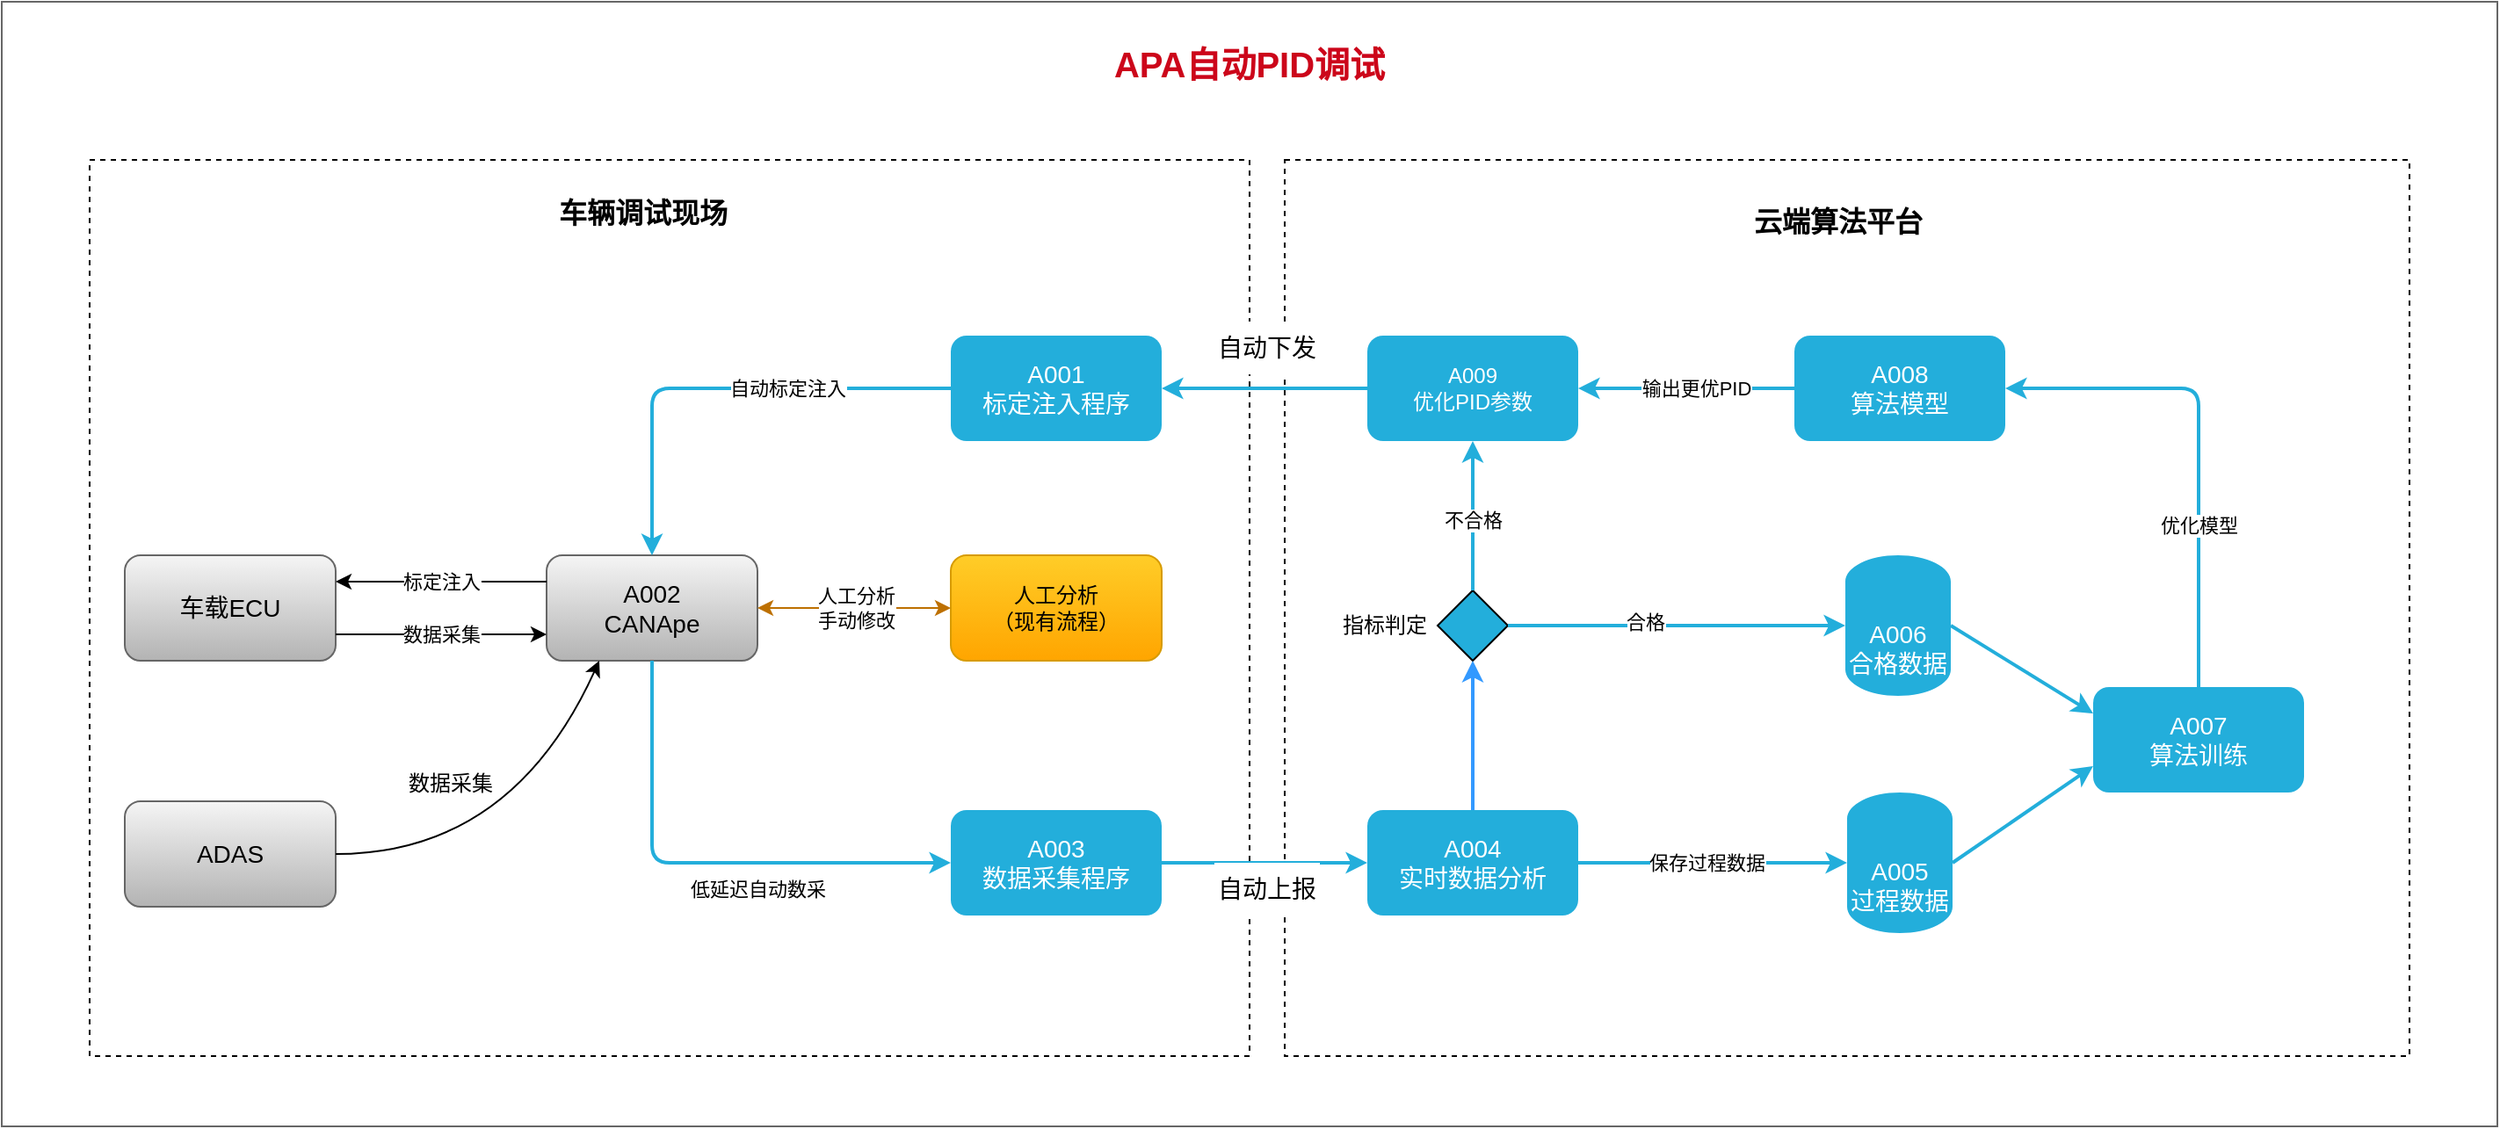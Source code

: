 <mxfile version="20.2.4" type="github">
  <diagram id="gSlv95_4RIC7wDLJ_D38" name="第 1 页">
    <mxGraphModel dx="2066" dy="1128" grid="1" gridSize="10" guides="1" tooltips="1" connect="1" arrows="1" fold="1" page="1" pageScale="1" pageWidth="827" pageHeight="1169" math="0" shadow="0">
      <root>
        <mxCell id="0" />
        <mxCell id="1" parent="0" />
        <mxCell id="a_lZ2sSl408J0I851wid-6" value="" style="rounded=0;whiteSpace=wrap;html=1;labelBorderColor=none;fontSize=16;strokeWidth=1;gradientDirection=south;fillStyle=auto;fillColor=#FFFFFF;gradientColor=none;strokeColor=#666666;" vertex="1" parent="1">
          <mxGeometry x="10" y="80" width="1420" height="640" as="geometry" />
        </mxCell>
        <mxCell id="lMwt3xtERxKwk5VagIGB-60" value="" style="rounded=0;whiteSpace=wrap;html=1;fontSize=16;dashed=1;" parent="1" vertex="1">
          <mxGeometry x="740" y="170" width="640" height="510" as="geometry" />
        </mxCell>
        <mxCell id="lMwt3xtERxKwk5VagIGB-58" value="" style="rounded=0;whiteSpace=wrap;html=1;fontSize=16;dashed=1;" parent="1" vertex="1">
          <mxGeometry x="60" y="170" width="660" height="510" as="geometry" />
        </mxCell>
        <mxCell id="lMwt3xtERxKwk5VagIGB-2" value="车载ECU" style="rounded=1;whiteSpace=wrap;html=1;fillColor=#f5f5f5;gradientColor=#b3b3b3;strokeColor=#666666;fontSize=14;" parent="1" vertex="1">
          <mxGeometry x="80" y="395" width="120" height="60" as="geometry" />
        </mxCell>
        <mxCell id="lMwt3xtERxKwk5VagIGB-4" value="A002&lt;br&gt;CANApe" style="rounded=1;whiteSpace=wrap;html=1;fillColor=#f5f5f5;gradientColor=#b3b3b3;strokeColor=#666666;fontSize=14;" parent="1" vertex="1">
          <mxGeometry x="320" y="395" width="120" height="60" as="geometry" />
        </mxCell>
        <mxCell id="lMwt3xtERxKwk5VagIGB-5" value="A003&lt;br&gt;数据采集程序" style="rounded=1;whiteSpace=wrap;html=1;fillColor=#23AEDB;gradientColor=none;strokeColor=none;fontColor=#FFFFFF;strokeWidth=2;fontSize=14;" parent="1" vertex="1">
          <mxGeometry x="550" y="540" width="120" height="60" as="geometry" />
        </mxCell>
        <mxCell id="lMwt3xtERxKwk5VagIGB-6" value="A004&lt;br&gt;实时数据分析" style="rounded=1;whiteSpace=wrap;html=1;fillColor=#23AEDB;gradientColor=none;strokeColor=none;fontColor=#FFFFFF;strokeWidth=2;fontSize=14;" parent="1" vertex="1">
          <mxGeometry x="787" y="540" width="120" height="60" as="geometry" />
        </mxCell>
        <mxCell id="lMwt3xtERxKwk5VagIGB-7" value="A001 &lt;br&gt;标定注入程序" style="rounded=1;whiteSpace=wrap;html=1;fillColor=#23AEDB;gradientColor=none;strokeColor=none;fontColor=#FFFFFF;strokeWidth=2;fontSize=14;" parent="1" vertex="1">
          <mxGeometry x="550" y="270" width="120" height="60" as="geometry" />
        </mxCell>
        <mxCell id="lMwt3xtERxKwk5VagIGB-9" value="" style="endArrow=classic;html=1;rounded=0;exitX=1;exitY=0.75;exitDx=0;exitDy=0;entryX=0;entryY=0.75;entryDx=0;entryDy=0;" parent="1" source="lMwt3xtERxKwk5VagIGB-2" target="lMwt3xtERxKwk5VagIGB-4" edge="1">
          <mxGeometry width="50" height="50" relative="1" as="geometry">
            <mxPoint x="240" y="460" as="sourcePoint" />
            <mxPoint x="290" y="410" as="targetPoint" />
            <Array as="points" />
          </mxGeometry>
        </mxCell>
        <mxCell id="lMwt3xtERxKwk5VagIGB-10" value="数据采集" style="edgeLabel;html=1;align=center;verticalAlign=middle;resizable=0;points=[];" parent="lMwt3xtERxKwk5VagIGB-9" vertex="1" connectable="0">
          <mxGeometry x="-0.417" y="2" relative="1" as="geometry">
            <mxPoint x="25" y="2" as="offset" />
          </mxGeometry>
        </mxCell>
        <mxCell id="lMwt3xtERxKwk5VagIGB-11" value="标定注入" style="endArrow=classic;html=1;rounded=0;entryX=1;entryY=0.25;entryDx=0;entryDy=0;exitX=0;exitY=0.25;exitDx=0;exitDy=0;" parent="1" source="lMwt3xtERxKwk5VagIGB-4" target="lMwt3xtERxKwk5VagIGB-2" edge="1">
          <mxGeometry width="50" height="50" relative="1" as="geometry">
            <mxPoint x="260" y="670" as="sourcePoint" />
            <mxPoint x="310" y="620" as="targetPoint" />
          </mxGeometry>
        </mxCell>
        <mxCell id="lMwt3xtERxKwk5VagIGB-14" value="" style="endArrow=classic;html=1;rounded=1;exitX=0;exitY=0.5;exitDx=0;exitDy=0;fillColor=#d5e8d4;gradientColor=#97d077;strokeColor=#23AEDB;strokeWidth=2;" parent="1" source="lMwt3xtERxKwk5VagIGB-7" target="lMwt3xtERxKwk5VagIGB-4" edge="1">
          <mxGeometry width="50" height="50" relative="1" as="geometry">
            <mxPoint x="390" y="600" as="sourcePoint" />
            <mxPoint x="370" y="460" as="targetPoint" />
            <Array as="points">
              <mxPoint x="380" y="300" />
            </Array>
          </mxGeometry>
        </mxCell>
        <mxCell id="lMwt3xtERxKwk5VagIGB-15" value="自动标定注入" style="edgeLabel;html=1;align=center;verticalAlign=middle;resizable=0;points=[];" parent="lMwt3xtERxKwk5VagIGB-14" vertex="1" connectable="0">
          <mxGeometry x="-0.156" y="3" relative="1" as="geometry">
            <mxPoint x="19" y="-3" as="offset" />
          </mxGeometry>
        </mxCell>
        <mxCell id="lMwt3xtERxKwk5VagIGB-16" value="" style="endArrow=classic;html=1;rounded=1;entryX=0;entryY=0.5;entryDx=0;entryDy=0;exitX=0.5;exitY=1;exitDx=0;exitDy=0;fillColor=#d5e8d4;gradientColor=#97d077;strokeColor=#23AEDB;strokeWidth=2;" parent="1" source="lMwt3xtERxKwk5VagIGB-4" target="lMwt3xtERxKwk5VagIGB-5" edge="1">
          <mxGeometry width="50" height="50" relative="1" as="geometry">
            <mxPoint x="230" y="650" as="sourcePoint" />
            <mxPoint x="280" y="600" as="targetPoint" />
            <Array as="points">
              <mxPoint x="380" y="570" />
            </Array>
          </mxGeometry>
        </mxCell>
        <mxCell id="lMwt3xtERxKwk5VagIGB-17" value="低延迟自动数采" style="edgeLabel;html=1;align=center;verticalAlign=middle;resizable=0;points=[];" parent="lMwt3xtERxKwk5VagIGB-16" vertex="1" connectable="0">
          <mxGeometry x="-0.244" relative="1" as="geometry">
            <mxPoint x="60" y="22" as="offset" />
          </mxGeometry>
        </mxCell>
        <mxCell id="lMwt3xtERxKwk5VagIGB-22" value="A009&lt;br&gt;优化PID参数" style="rounded=1;whiteSpace=wrap;html=1;fillColor=#23AEDB;gradientColor=none;strokeColor=none;fontColor=#FFFFFF;strokeWidth=2;" parent="1" vertex="1">
          <mxGeometry x="787" y="270" width="120" height="60" as="geometry" />
        </mxCell>
        <mxCell id="lMwt3xtERxKwk5VagIGB-25" value="" style="rhombus;whiteSpace=wrap;html=1;fillColor=#23AEDB;" parent="1" vertex="1">
          <mxGeometry x="827" y="415" width="40" height="40" as="geometry" />
        </mxCell>
        <mxCell id="lMwt3xtERxKwk5VagIGB-26" value="指标判定" style="text;html=1;strokeColor=none;fillColor=none;align=center;verticalAlign=middle;whiteSpace=wrap;rounded=0;" parent="1" vertex="1">
          <mxGeometry x="767" y="420" width="60" height="30" as="geometry" />
        </mxCell>
        <mxCell id="lMwt3xtERxKwk5VagIGB-27" value="" style="endArrow=classic;html=1;rounded=0;exitX=0.5;exitY=0;exitDx=0;exitDy=0;entryX=0.5;entryY=1;entryDx=0;entryDy=0;strokeColor=#3399FF;strokeWidth=2;" parent="1" source="lMwt3xtERxKwk5VagIGB-6" target="lMwt3xtERxKwk5VagIGB-25" edge="1">
          <mxGeometry width="50" height="50" relative="1" as="geometry">
            <mxPoint x="780" y="460" as="sourcePoint" />
            <mxPoint x="830" y="410" as="targetPoint" />
          </mxGeometry>
        </mxCell>
        <mxCell id="lMwt3xtERxKwk5VagIGB-28" value="" style="endArrow=classic;html=1;rounded=0;exitX=0.5;exitY=0;exitDx=0;exitDy=0;entryX=0.5;entryY=1;entryDx=0;entryDy=0;strokeColor=#23AEDB;strokeWidth=2;" parent="1" source="lMwt3xtERxKwk5VagIGB-25" target="lMwt3xtERxKwk5VagIGB-22" edge="1">
          <mxGeometry width="50" height="50" relative="1" as="geometry">
            <mxPoint x="840" y="380" as="sourcePoint" />
            <mxPoint x="890" y="330" as="targetPoint" />
          </mxGeometry>
        </mxCell>
        <mxCell id="lMwt3xtERxKwk5VagIGB-32" value="不合格" style="edgeLabel;html=1;align=center;verticalAlign=middle;resizable=0;points=[];" parent="lMwt3xtERxKwk5VagIGB-28" vertex="1" connectable="0">
          <mxGeometry x="0.16" y="4" relative="1" as="geometry">
            <mxPoint x="4" y="9" as="offset" />
          </mxGeometry>
        </mxCell>
        <mxCell id="lMwt3xtERxKwk5VagIGB-30" value="" style="endArrow=classic;html=1;rounded=0;exitX=1;exitY=0.5;exitDx=0;exitDy=0;entryX=0;entryY=0.5;entryDx=0;entryDy=0;entryPerimeter=0;fillColor=#d5e8d4;gradientColor=#97d077;strokeColor=#23AEDB;strokeWidth=2;" parent="1" source="lMwt3xtERxKwk5VagIGB-25" target="lMwt3xtERxKwk5VagIGB-41" edge="1">
          <mxGeometry width="50" height="50" relative="1" as="geometry">
            <mxPoint x="900" y="420" as="sourcePoint" />
            <mxPoint x="970" y="400" as="targetPoint" />
          </mxGeometry>
        </mxCell>
        <mxCell id="lMwt3xtERxKwk5VagIGB-31" value="合格" style="edgeLabel;html=1;align=center;verticalAlign=middle;resizable=0;points=[];" parent="lMwt3xtERxKwk5VagIGB-30" vertex="1" connectable="0">
          <mxGeometry x="-0.188" y="2" relative="1" as="geometry">
            <mxPoint as="offset" />
          </mxGeometry>
        </mxCell>
        <mxCell id="lMwt3xtERxKwk5VagIGB-33" value="ADAS" style="rounded=1;whiteSpace=wrap;html=1;fillColor=#f5f5f5;gradientColor=#b3b3b3;strokeColor=#666666;fontSize=14;" parent="1" vertex="1">
          <mxGeometry x="80" y="535" width="120" height="60" as="geometry" />
        </mxCell>
        <mxCell id="lMwt3xtERxKwk5VagIGB-34" value="" style="endArrow=classic;html=1;exitX=1;exitY=0.5;exitDx=0;exitDy=0;entryX=0.25;entryY=1;entryDx=0;entryDy=0;curved=1;" parent="1" source="lMwt3xtERxKwk5VagIGB-33" target="lMwt3xtERxKwk5VagIGB-4" edge="1">
          <mxGeometry width="50" height="50" relative="1" as="geometry">
            <mxPoint x="260" y="630" as="sourcePoint" />
            <mxPoint x="310" y="580" as="targetPoint" />
            <Array as="points">
              <mxPoint x="300" y="565" />
            </Array>
          </mxGeometry>
        </mxCell>
        <mxCell id="lMwt3xtERxKwk5VagIGB-35" value="数据采集" style="text;html=1;align=center;verticalAlign=middle;resizable=0;points=[];autosize=1;strokeColor=none;fillColor=none;" parent="1" vertex="1">
          <mxGeometry x="230" y="510" width="70" height="30" as="geometry" />
        </mxCell>
        <mxCell id="lMwt3xtERxKwk5VagIGB-38" value="" style="endArrow=classic;html=1;rounded=0;exitX=1;exitY=0.5;exitDx=0;exitDy=0;entryX=0;entryY=0.5;entryDx=0;entryDy=0;entryPerimeter=0;fillColor=#d5e8d4;gradientColor=#97d077;strokeColor=#23AEDB;strokeWidth=2;" parent="1" source="lMwt3xtERxKwk5VagIGB-6" target="lMwt3xtERxKwk5VagIGB-39" edge="1">
          <mxGeometry width="50" height="50" relative="1" as="geometry">
            <mxPoint x="940" y="580" as="sourcePoint" />
            <mxPoint x="950" y="490" as="targetPoint" />
          </mxGeometry>
        </mxCell>
        <mxCell id="lMwt3xtERxKwk5VagIGB-40" value="保存过程数据" style="edgeLabel;html=1;align=center;verticalAlign=middle;resizable=0;points=[];" parent="lMwt3xtERxKwk5VagIGB-38" vertex="1" connectable="0">
          <mxGeometry x="-0.429" y="-1" relative="1" as="geometry">
            <mxPoint x="29" y="-1" as="offset" />
          </mxGeometry>
        </mxCell>
        <mxCell id="lMwt3xtERxKwk5VagIGB-39" value="A005&lt;br&gt;过程数据" style="shape=cylinder3;whiteSpace=wrap;html=1;boundedLbl=1;backgroundOutline=1;size=15;fillColor=#23AEDB;gradientColor=none;strokeColor=none;strokeWidth=1;fontSize=14;fontColor=#FFFFFF;" parent="1" vertex="1">
          <mxGeometry x="1060" y="530" width="60" height="80" as="geometry" />
        </mxCell>
        <mxCell id="lMwt3xtERxKwk5VagIGB-41" value="A006&lt;br&gt;合格数据" style="shape=cylinder3;whiteSpace=wrap;html=1;boundedLbl=1;backgroundOutline=1;size=15;fillColor=#23AEDB;gradientColor=none;strokeColor=none;strokeWidth=1;fontSize=14;fontColor=#FFFFFF;" parent="1" vertex="1">
          <mxGeometry x="1059" y="395" width="60" height="80" as="geometry" />
        </mxCell>
        <mxCell id="lMwt3xtERxKwk5VagIGB-42" value="A007&lt;br&gt;算法训练" style="rounded=1;whiteSpace=wrap;html=1;fillColor=#23AEDB;gradientColor=none;strokeColor=none;fontColor=#FFFFFF;strokeWidth=2;fontSize=14;" parent="1" vertex="1">
          <mxGeometry x="1200" y="470" width="120" height="60" as="geometry" />
        </mxCell>
        <mxCell id="lMwt3xtERxKwk5VagIGB-43" value="" style="endArrow=classic;html=1;rounded=0;exitX=1;exitY=0.5;exitDx=0;exitDy=0;exitPerimeter=0;entryX=0;entryY=0.25;entryDx=0;entryDy=0;fillColor=#d5e8d4;gradientColor=#97d077;strokeColor=#23AEDB;strokeWidth=2;" parent="1" source="lMwt3xtERxKwk5VagIGB-41" target="lMwt3xtERxKwk5VagIGB-42" edge="1">
          <mxGeometry width="50" height="50" relative="1" as="geometry">
            <mxPoint x="1140" y="420" as="sourcePoint" />
            <mxPoint x="1190" y="370" as="targetPoint" />
          </mxGeometry>
        </mxCell>
        <mxCell id="lMwt3xtERxKwk5VagIGB-44" value="" style="endArrow=classic;html=1;rounded=0;exitX=1;exitY=0.5;exitDx=0;exitDy=0;exitPerimeter=0;entryX=0;entryY=0.75;entryDx=0;entryDy=0;fillColor=#d5e8d4;gradientColor=#97d077;strokeColor=#23AEDB;strokeWidth=2;" parent="1" source="lMwt3xtERxKwk5VagIGB-39" target="lMwt3xtERxKwk5VagIGB-42" edge="1">
          <mxGeometry width="50" height="50" relative="1" as="geometry">
            <mxPoint x="1140" y="470" as="sourcePoint" />
            <mxPoint x="1200" y="450" as="targetPoint" />
          </mxGeometry>
        </mxCell>
        <mxCell id="lMwt3xtERxKwk5VagIGB-45" value="A008&lt;br&gt;算法模型" style="rounded=1;whiteSpace=wrap;html=1;fillColor=#23AEDB;gradientColor=none;strokeColor=none;fontColor=#FFFFFF;strokeWidth=2;fontSize=14;" parent="1" vertex="1">
          <mxGeometry x="1030" y="270" width="120" height="60" as="geometry" />
        </mxCell>
        <mxCell id="lMwt3xtERxKwk5VagIGB-46" value="" style="endArrow=classic;html=1;rounded=1;exitX=0.5;exitY=0;exitDx=0;exitDy=0;entryX=1;entryY=0.5;entryDx=0;entryDy=0;fillColor=#d5e8d4;gradientColor=#97d077;strokeColor=#23AEDB;strokeWidth=2;" parent="1" source="lMwt3xtERxKwk5VagIGB-42" target="lMwt3xtERxKwk5VagIGB-45" edge="1">
          <mxGeometry width="50" height="50" relative="1" as="geometry">
            <mxPoint x="1210" y="350" as="sourcePoint" />
            <mxPoint x="1260" y="300" as="targetPoint" />
            <Array as="points">
              <mxPoint x="1260" y="300" />
            </Array>
          </mxGeometry>
        </mxCell>
        <mxCell id="lMwt3xtERxKwk5VagIGB-49" value="优化模型" style="edgeLabel;html=1;align=center;verticalAlign=middle;resizable=0;points=[];" parent="lMwt3xtERxKwk5VagIGB-46" vertex="1" connectable="0">
          <mxGeometry x="0.05" y="1" relative="1" as="geometry">
            <mxPoint x="1" y="55" as="offset" />
          </mxGeometry>
        </mxCell>
        <mxCell id="lMwt3xtERxKwk5VagIGB-47" value="" style="endArrow=classic;html=1;rounded=0;exitX=0;exitY=0.5;exitDx=0;exitDy=0;entryX=1;entryY=0.5;entryDx=0;entryDy=0;endFill=1;startArrow=none;startFill=0;fillColor=#d5e8d4;gradientColor=#97d077;strokeColor=#23AEDB;strokeWidth=2;" parent="1" source="lMwt3xtERxKwk5VagIGB-45" target="lMwt3xtERxKwk5VagIGB-22" edge="1">
          <mxGeometry width="50" height="50" relative="1" as="geometry">
            <mxPoint x="910" y="190" as="sourcePoint" />
            <mxPoint x="960" y="140" as="targetPoint" />
          </mxGeometry>
        </mxCell>
        <mxCell id="lMwt3xtERxKwk5VagIGB-48" value="输出更优PID" style="edgeLabel;html=1;align=center;verticalAlign=middle;resizable=0;points=[];" parent="lMwt3xtERxKwk5VagIGB-47" vertex="1" connectable="0">
          <mxGeometry x="0.077" y="-4" relative="1" as="geometry">
            <mxPoint x="10" y="4" as="offset" />
          </mxGeometry>
        </mxCell>
        <mxCell id="lMwt3xtERxKwk5VagIGB-52" value="车辆调试现场" style="text;html=1;strokeColor=none;fillColor=none;align=center;verticalAlign=middle;whiteSpace=wrap;rounded=0;fontSize=16;fontStyle=1" parent="1" vertex="1">
          <mxGeometry x="60" y="170" width="630" height="60" as="geometry" />
        </mxCell>
        <mxCell id="lMwt3xtERxKwk5VagIGB-53" value="云端算法平台" style="text;html=1;strokeColor=none;fillColor=none;align=center;verticalAlign=middle;whiteSpace=wrap;rounded=0;fontSize=16;fontStyle=1" parent="1" vertex="1">
          <mxGeometry x="740" y="170" width="630" height="70" as="geometry" />
        </mxCell>
        <mxCell id="a_lZ2sSl408J0I851wid-1" value="人工分析&lt;br&gt;（现有流程）" style="rounded=1;whiteSpace=wrap;html=1;fillColor=#ffcd28;strokeColor=#d79b00;gradientColor=#ffa500;" vertex="1" parent="1">
          <mxGeometry x="550" y="395" width="120" height="60" as="geometry" />
        </mxCell>
        <mxCell id="a_lZ2sSl408J0I851wid-2" value="" style="endArrow=classic;startArrow=classic;html=1;rounded=0;entryX=1;entryY=0.5;entryDx=0;entryDy=0;exitX=0;exitY=0.5;exitDx=0;exitDy=0;fillColor=#f0a30a;strokeColor=#BD7000;" edge="1" parent="1" source="a_lZ2sSl408J0I851wid-1" target="lMwt3xtERxKwk5VagIGB-4">
          <mxGeometry width="50" height="50" relative="1" as="geometry">
            <mxPoint x="460" y="440" as="sourcePoint" />
            <mxPoint x="510" y="390" as="targetPoint" />
          </mxGeometry>
        </mxCell>
        <mxCell id="a_lZ2sSl408J0I851wid-3" value="人工分析&lt;br&gt;手动修改" style="edgeLabel;html=1;align=center;verticalAlign=middle;resizable=0;points=[];" vertex="1" connectable="0" parent="a_lZ2sSl408J0I851wid-2">
          <mxGeometry x="-0.018" relative="1" as="geometry">
            <mxPoint as="offset" />
          </mxGeometry>
        </mxCell>
        <mxCell id="a_lZ2sSl408J0I851wid-7" value="&lt;font color=&quot;#cc061a&quot; style=&quot;font-size: 20px;&quot;&gt;&lt;b&gt;APA自动PID调试&lt;/b&gt;&lt;/font&gt;" style="text;html=1;align=center;verticalAlign=middle;whiteSpace=wrap;rounded=0;labelBorderColor=none;fontSize=16;" vertex="1" parent="1">
          <mxGeometry x="10" y="80" width="1420" height="70" as="geometry" />
        </mxCell>
        <mxCell id="a_lZ2sSl408J0I851wid-10" value="" style="endArrow=classic;html=1;rounded=0;fontSize=14;fontColor=#FFFFFF;strokeColor=#23AEDB;strokeWidth=2;entryX=0;entryY=0.5;entryDx=0;entryDy=0;exitX=1;exitY=0.5;exitDx=0;exitDy=0;" edge="1" parent="1" source="lMwt3xtERxKwk5VagIGB-5" target="lMwt3xtERxKwk5VagIGB-6">
          <mxGeometry width="50" height="50" relative="1" as="geometry">
            <mxPoint x="690" y="660" as="sourcePoint" />
            <mxPoint x="740" y="610" as="targetPoint" />
          </mxGeometry>
        </mxCell>
        <mxCell id="a_lZ2sSl408J0I851wid-11" value="" style="endArrow=classic;html=1;rounded=0;fontSize=14;fontColor=#FFFFFF;strokeColor=#23AEDB;strokeWidth=2;entryX=1;entryY=0.5;entryDx=0;entryDy=0;exitX=0;exitY=0.5;exitDx=0;exitDy=0;" edge="1" parent="1" source="lMwt3xtERxKwk5VagIGB-22" target="lMwt3xtERxKwk5VagIGB-7">
          <mxGeometry width="50" height="50" relative="1" as="geometry">
            <mxPoint x="680" y="580" as="sourcePoint" />
            <mxPoint x="797" y="580" as="targetPoint" />
          </mxGeometry>
        </mxCell>
        <mxCell id="a_lZ2sSl408J0I851wid-12" value="&lt;font color=&quot;#000000&quot;&gt;自动下发&lt;/font&gt;" style="text;html=1;strokeColor=none;fillColor=#FFFFFF;align=center;verticalAlign=middle;whiteSpace=wrap;rounded=0;labelBackgroundColor=none;labelBorderColor=none;fillStyle=auto;fontSize=14;fontColor=#FFFFFF;" vertex="1" parent="1">
          <mxGeometry x="700" y="262" width="60" height="30" as="geometry" />
        </mxCell>
        <mxCell id="a_lZ2sSl408J0I851wid-13" value="&lt;font color=&quot;#000000&quot;&gt;自动上报&lt;/font&gt;" style="text;html=1;strokeColor=none;fillColor=#FFFFFF;align=center;verticalAlign=middle;whiteSpace=wrap;rounded=0;labelBackgroundColor=none;labelBorderColor=none;fillStyle=auto;fontSize=14;fontColor=#FFFFFF;" vertex="1" parent="1">
          <mxGeometry x="700" y="570" width="60" height="30" as="geometry" />
        </mxCell>
      </root>
    </mxGraphModel>
  </diagram>
</mxfile>
